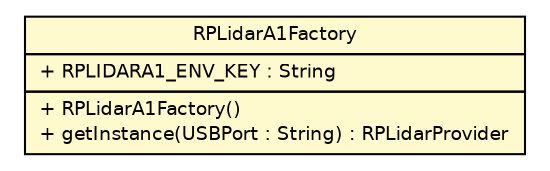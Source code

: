 #!/usr/local/bin/dot
#
# Class diagram 
# Generated by UMLGraph version R5_6-24-gf6e263 (http://www.umlgraph.org/)
#

digraph G {
	edge [fontname="Helvetica",fontsize=10,labelfontname="Helvetica",labelfontsize=10];
	node [fontname="Helvetica",fontsize=10,shape=plaintext];
	nodesep=0.25;
	ranksep=0.5;
	// ev3dev.sensors.slamtec.RPLidarA1Factory
	c907 [label=<<table title="ev3dev.sensors.slamtec.RPLidarA1Factory" border="0" cellborder="1" cellspacing="0" cellpadding="2" port="p" bgcolor="lemonChiffon" href="./RPLidarA1Factory.html">
		<tr><td><table border="0" cellspacing="0" cellpadding="1">
<tr><td align="center" balign="center"> RPLidarA1Factory </td></tr>
		</table></td></tr>
		<tr><td><table border="0" cellspacing="0" cellpadding="1">
<tr><td align="left" balign="left"> + RPLIDARA1_ENV_KEY : String </td></tr>
		</table></td></tr>
		<tr><td><table border="0" cellspacing="0" cellpadding="1">
<tr><td align="left" balign="left"> + RPLidarA1Factory() </td></tr>
<tr><td align="left" balign="left"> + getInstance(USBPort : String) : RPLidarProvider </td></tr>
		</table></td></tr>
		</table>>, URL="./RPLidarA1Factory.html", fontname="Helvetica", fontcolor="black", fontsize=9.0];
}

